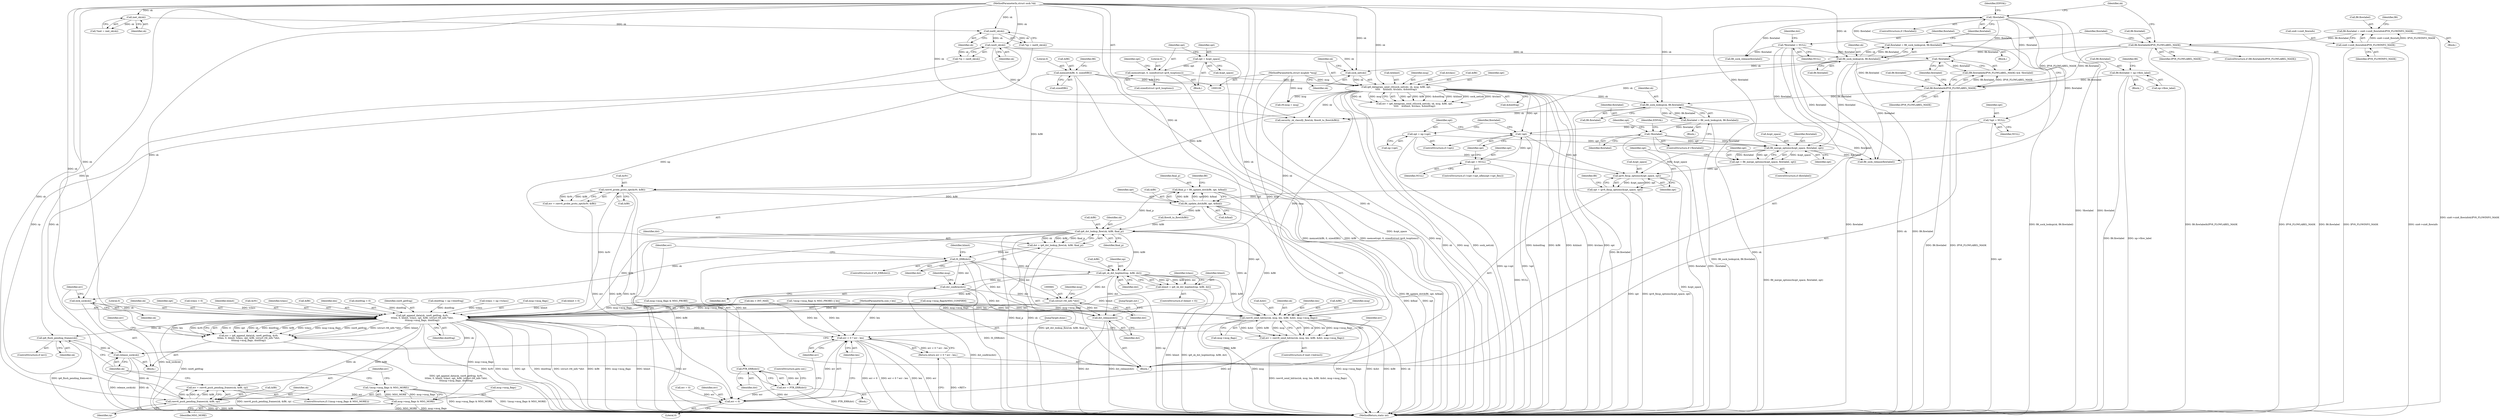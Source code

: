 digraph "0_linux_45f6fad84cc305103b28d73482b344d7f5b76f39_13@API" {
"1000539" [label="(Call,final_p = fl6_update_dst(&fl6, opt, &final))"];
"1000541" [label="(Call,fl6_update_dst(&fl6, opt, &final))"];
"1000491" [label="(Call,rawv6_probe_proto_opt(&rfv, &fl6))"];
"1000393" [label="(Call,ip6_datagram_send_ctl(sock_net(sk), sk, msg, &fl6, opt,\n\t\t\t\t\t    &hlimit, &tclass, &dontfrag))"];
"1000394" [label="(Call,sock_net(sk))"];
"1000279" [label="(Call,fl6_sock_lookup(sk, fl6.flowlabel))"];
"1000128" [label="(Call,raw6_sk(sk))"];
"1000123" [label="(Call,inet6_sk(sk))"];
"1000118" [label="(Call,inet_sk(sk))"];
"1000107" [label="(MethodParameterIn,struct sock *sk)"];
"1000271" [label="(Call,fl6.flowlabel&IPV6_FLOWLABEL_MASK)"];
"1000261" [label="(Call,fl6.flowlabel = sin6->sin6_flowinfo&IPV6_FLOWINFO_MASK)"];
"1000265" [label="(Call,sin6->sin6_flowinfo&IPV6_FLOWINFO_MASK)"];
"1000108" [label="(MethodParameterIn,struct msghdr *msg)"];
"1000183" [label="(Call,memset(&fl6, 0, sizeof(fl6)))"];
"1000380" [label="(Call,memset(opt, 0, sizeof(struct ipv6_txoptions)))"];
"1000376" [label="(Call,opt = &opt_space)"];
"1000468" [label="(Call,opt = ipv6_fixup_options(&opt_space, opt))"];
"1000470" [label="(Call,ipv6_fixup_options(&opt_space, opt))"];
"1000463" [label="(Call,fl6_merge_options(&opt_space, flowlabel, opt))"];
"1000285" [label="(Call,!flowlabel)"];
"1000277" [label="(Call,flowlabel = fl6_sock_lookup(sk, fl6.flowlabel))"];
"1000423" [label="(Call,!flowlabel)"];
"1000135" [label="(Call,*flowlabel = NULL)"];
"1000434" [label="(Call,!flowlabel)"];
"1000426" [label="(Call,flowlabel = fl6_sock_lookup(sk, fl6.flowlabel))"];
"1000428" [label="(Call,fl6_sock_lookup(sk, fl6.flowlabel))"];
"1000418" [label="(Call,fl6.flowlabel&IPV6_FLOWLABEL_MASK)"];
"1000351" [label="(Call,fl6.flowlabel = np->flow_label)"];
"1000454" [label="(Call,opt = np->opt)"];
"1000452" [label="(Call,!opt)"];
"1000131" [label="(Call,*opt = NULL)"];
"1000448" [label="(Call,opt = NULL)"];
"1000461" [label="(Call,opt = fl6_merge_options(&opt_space, flowlabel, opt))"];
"1000594" [label="(Call,ip6_dst_lookup_flow(sk, &fl6, final_p))"];
"1000592" [label="(Call,dst = ip6_dst_lookup_flow(sk, &fl6, final_p))"];
"1000600" [label="(Call,IS_ERR(dst))"];
"1000605" [label="(Call,PTR_ERR(dst))"];
"1000603" [label="(Call,err = PTR_ERR(dst))"];
"1000716" [label="(Call,err < 0)"];
"1000715" [label="(Call,err < 0 ? err : len)"];
"1000714" [label="(Return,return err < 0 ? err : len;)"];
"1000614" [label="(Call,ip6_sk_dst_hoplimit(np, &fl6, dst))"];
"1000612" [label="(Call,hlimit = ip6_sk_dst_hoplimit(np, &fl6, dst))"];
"1000668" [label="(Call,ip6_append_data(sk, raw6_getfrag, &rfv,\n\t\t\tlen, 0, hlimit, tclass, opt, &fl6, (struct rt6_info *)dst,\n\t\t\tmsg->msg_flags, dontfrag))"];
"1000666" [label="(Call,err = ip6_append_data(sk, raw6_getfrag, &rfv,\n\t\t\tlen, 0, hlimit, tclass, opt, &fl6, (struct rt6_info *)dst,\n\t\t\tmsg->msg_flags, dontfrag))"];
"1000689" [label="(Call,ip6_flush_pending_frames(sk))"];
"1000706" [label="(Call,release_sock(sk))"];
"1000694" [label="(Call,msg->msg_flags & MSG_MORE)"];
"1000693" [label="(Call,!(msg->msg_flags & MSG_MORE))"];
"1000701" [label="(Call,rawv6_push_pending_frames(sk, &fl6, rp))"];
"1000699" [label="(Call,err = rawv6_push_pending_frames(sk, &fl6, rp))"];
"1000651" [label="(Call,rawv6_send_hdrinc(sk, msg, len, &fl6, &dst, msg->msg_flags))"];
"1000649" [label="(Call,err = rawv6_send_hdrinc(sk, msg, len, &fl6, &dst, msg->msg_flags))"];
"1000680" [label="(Call,(struct rt6_info *)dst)"];
"1000709" [label="(Call,dst_release(dst))"];
"1000722" [label="(Call,dst_confirm(dst))"];
"1000664" [label="(Call,lock_sock(sk))"];
"1000123" [label="(Call,inet6_sk(sk))"];
"1000615" [label="(Identifier,np)"];
"1000694" [label="(Call,msg->msg_flags & MSG_MORE)"];
"1000183" [label="(Call,memset(&fl6, 0, sizeof(fl6)))"];
"1000430" [label="(Call,fl6.flowlabel)"];
"1000433" [label="(ControlStructure,if (!flowlabel))"];
"1000168" [label="(Call,len > INT_MAX)"];
"1000689" [label="(Call,ip6_flush_pending_frames(sk))"];
"1000137" [label="(Identifier,NULL)"];
"1000692" [label="(ControlStructure,if (!(msg->msg_flags & MSG_MORE)))"];
"1000467" [label="(Identifier,opt)"];
"1000717" [label="(Identifier,err)"];
"1000599" [label="(ControlStructure,if (IS_ERR(dst)))"];
"1000653" [label="(Identifier,msg)"];
"1000580" [label="(Call,flowi6_to_flowi(&fl6))"];
"1000716" [label="(Call,err < 0)"];
"1000383" [label="(Call,sizeof(struct ipv6_txoptions))"];
"1000191" [label="(Identifier,fl6)"];
"1000669" [label="(Identifier,sk)"];
"1000667" [label="(Identifier,err)"];
"1000682" [label="(Identifier,dst)"];
"1000272" [label="(Call,fl6.flowlabel)"];
"1000140" [label="(Identifier,dst)"];
"1000677" [label="(Identifier,opt)"];
"1000594" [label="(Call,ip6_dst_lookup_flow(sk, &fl6, final_p))"];
"1000712" [label="(Call,fl6_sock_release(flowlabel))"];
"1000378" [label="(Call,&opt_space)"];
"1000187" [label="(Call,sizeof(fl6))"];
"1000110" [label="(Block,)"];
"1000666" [label="(Call,err = ip6_append_data(sk, raw6_getfrag, &rfv,\n\t\t\tlen, 0, hlimit, tclass, opt, &fl6, (struct rt6_info *)dst,\n\t\t\tmsg->msg_flags, dontfrag))"];
"1000417" [label="(Call,(fl6.flowlabel&IPV6_FLOWLABEL_MASK) && !flowlabel)"];
"1000351" [label="(Call,fl6.flowlabel = np->flow_label)"];
"1000330" [label="(Block,)"];
"1000400" [label="(Identifier,opt)"];
"1000620" [label="(Call,tclass < 0)"];
"1000668" [label="(Call,ip6_append_data(sk, raw6_getfrag, &rfv,\n\t\t\tlen, 0, hlimit, tclass, opt, &fl6, (struct rt6_info *)dst,\n\t\t\tmsg->msg_flags, dontfrag))"];
"1000461" [label="(Call,opt = fl6_merge_options(&opt_space, flowlabel, opt))"];
"1000448" [label="(Call,opt = NULL)"];
"1000460" [label="(Identifier,flowlabel)"];
"1000606" [label="(Identifier,dst)"];
"1000703" [label="(Call,&fl6)"];
"1000610" [label="(Identifier,hlimit)"];
"1000491" [label="(Call,rawv6_probe_proto_opt(&rfv, &fl6))"];
"1000657" [label="(Call,&dst)"];
"1000675" [label="(Identifier,hlimit)"];
"1000273" [label="(Identifier,fl6)"];
"1000710" [label="(Identifier,dst)"];
"1000621" [label="(Identifier,tclass)"];
"1000129" [label="(Identifier,sk)"];
"1000595" [label="(Identifier,sk)"];
"1000725" [label="(Call,!(msg->msg_flags & MSG_PROBE) || len)"];
"1000676" [label="(Identifier,tclass)"];
"1000281" [label="(Call,fl6.flowlabel)"];
"1000280" [label="(Identifier,sk)"];
"1000393" [label="(Call,ip6_datagram_send_ctl(sock_net(sk), sk, msg, &fl6, opt,\n\t\t\t\t\t    &hlimit, &tclass, &dontfrag))"];
"1000395" [label="(Identifier,sk)"];
"1000275" [label="(Identifier,IPV6_FLOWLABEL_MASK)"];
"1000131" [label="(Call,*opt = NULL)"];
"1000670" [label="(Identifier,raw6_getfrag)"];
"1000711" [label="(JumpTarget,out:)"];
"1000686" [label="(Identifier,dontfrag)"];
"1000391" [label="(Call,err = ip6_datagram_send_ctl(sock_net(sk), sk, msg, &fl6, opt,\n\t\t\t\t\t    &hlimit, &tclass, &dontfrag))"];
"1000651" [label="(Call,rawv6_send_hdrinc(sk, msg, len, &fl6, &dst, msg->msg_flags))"];
"1000276" [label="(Block,)"];
"1000649" [label="(Call,err = rawv6_send_hdrinc(sk, msg, len, &fl6, &dst, msg->msg_flags))"];
"1000706" [label="(Call,release_sock(sk))"];
"1000456" [label="(Call,np->opt)"];
"1000285" [label="(Call,!flowlabel)"];
"1000427" [label="(Identifier,flowlabel)"];
"1000632" [label="(Call,dontfrag = np->dontfrag)"];
"1000463" [label="(Call,fl6_merge_options(&opt_space, flowlabel, opt))"];
"1000462" [label="(Identifier,opt)"];
"1000468" [label="(Call,opt = ipv6_fixup_options(&opt_space, opt))"];
"1000426" [label="(Call,flowlabel = fl6_sock_lookup(sk, fl6.flowlabel))"];
"1000128" [label="(Call,raw6_sk(sk))"];
"1000425" [label="(Block,)"];
"1000126" [label="(Call,*rp = raw6_sk(sk))"];
"1000708" [label="(JumpTarget,done:)"];
"1000714" [label="(Return,return err < 0 ? err : len;)"];
"1000645" [label="(ControlStructure,if (inet->hdrincl))"];
"1000394" [label="(Call,sock_net(sk))"];
"1000271" [label="(Call,fl6.flowlabel&IPV6_FLOWLABEL_MASK)"];
"1000265" [label="(Call,sin6->sin6_flowinfo&IPV6_FLOWINFO_MASK)"];
"1000403" [label="(Call,&tclass)"];
"1000381" [label="(Identifier,opt)"];
"1000455" [label="(Identifier,opt)"];
"1000623" [label="(Call,tclass = np->tclass)"];
"1000382" [label="(Literal,0)"];
"1000398" [label="(Call,&fl6)"];
"1000186" [label="(Literal,0)"];
"1000613" [label="(Identifier,hlimit)"];
"1000119" [label="(Identifier,sk)"];
"1000396" [label="(Identifier,sk)"];
"1000466" [label="(Identifier,flowlabel)"];
"1000107" [label="(MethodParameterIn,struct sock *sk)"];
"1000108" [label="(MethodParameterIn,struct msghdr *msg)"];
"1000452" [label="(Call,!opt)"];
"1000450" [label="(Identifier,NULL)"];
"1000270" [label="(ControlStructure,if (fl6.flowlabel&IPV6_FLOWLABEL_MASK))"];
"1000541" [label="(Call,fl6_update_dst(&fl6, opt, &final))"];
"1000266" [label="(Call,sin6->sin6_flowinfo)"];
"1000261" [label="(Call,fl6.flowlabel = sin6->sin6_flowinfo&IPV6_FLOWINFO_MASK)"];
"1000664" [label="(Call,lock_sock(sk))"];
"1000352" [label="(Call,fl6.flowlabel)"];
"1000601" [label="(Identifier,dst)"];
"1000612" [label="(Call,hlimit = ip6_sk_dst_hoplimit(np, &fl6, dst))"];
"1000600" [label="(Call,IS_ERR(dst))"];
"1000723" [label="(Identifier,dst)"];
"1000269" [label="(Identifier,IPV6_FLOWINFO_MASK)"];
"1000707" [label="(Identifier,sk)"];
"1000451" [label="(ControlStructure,if (!opt))"];
"1000423" [label="(Call,!flowlabel)"];
"1000720" [label="(Identifier,len)"];
"1000652" [label="(Identifier,sk)"];
"1000118" [label="(Call,inet_sk(sk))"];
"1000377" [label="(Identifier,opt)"];
"1000453" [label="(Identifier,opt)"];
"1000722" [label="(Call,dst_confirm(dst))"];
"1000700" [label="(Identifier,err)"];
"1000262" [label="(Call,fl6.flowlabel)"];
"1000476" [label="(Identifier,fl6)"];
"1000596" [label="(Call,&fl6)"];
"1000702" [label="(Identifier,sk)"];
"1000136" [label="(Identifier,flowlabel)"];
"1000454" [label="(Call,opt = np->opt)"];
"1000614" [label="(Call,ip6_sk_dst_hoplimit(np, &fl6, dst))"];
"1000132" [label="(Identifier,opt)"];
"1000539" [label="(Call,final_p = fl6_update_dst(&fl6, opt, &final))"];
"1000376" [label="(Call,opt = &opt_space)"];
"1000680" [label="(Call,(struct rt6_info *)dst)"];
"1000434" [label="(Call,!flowlabel)"];
"1000683" [label="(Call,msg->msg_flags)"];
"1000698" [label="(Identifier,MSG_MORE)"];
"1000609" [label="(Call,hlimit < 0)"];
"1000544" [label="(Identifier,opt)"];
"1000659" [label="(Call,msg->msg_flags)"];
"1000135" [label="(Call,*flowlabel = NULL)"];
"1000412" [label="(Call,fl6_sock_release(flowlabel))"];
"1000593" [label="(Identifier,dst)"];
"1000418" [label="(Call,fl6.flowlabel&IPV6_FLOWLABEL_MASK)"];
"1000618" [label="(Identifier,dst)"];
"1000674" [label="(Literal,0)"];
"1000719" [label="(Identifier,err)"];
"1000734" [label="(Call,err = 0)"];
"1000109" [label="(MethodParameterIn,size_t len)"];
"1000727" [label="(Call,msg->msg_flags & MSG_PROBE)"];
"1000654" [label="(Identifier,len)"];
"1000422" [label="(Identifier,IPV6_FLOWLABEL_MASK)"];
"1000479" [label="(Call,rfv.msg = msg)"];
"1000133" [label="(Identifier,NULL)"];
"1000277" [label="(Call,flowlabel = fl6_sock_lookup(sk, fl6.flowlabel))"];
"1000671" [label="(Call,&rfv)"];
"1000705" [label="(Identifier,rp)"];
"1000449" [label="(Identifier,opt)"];
"1000598" [label="(Identifier,final_p)"];
"1000738" [label="(MethodReturn,static int)"];
"1000429" [label="(Identifier,sk)"];
"1000650" [label="(Identifier,err)"];
"1000471" [label="(Call,&opt_space)"];
"1000603" [label="(Call,err = PTR_ERR(dst))"];
"1000695" [label="(Call,msg->msg_flags)"];
"1000688" [label="(Identifier,err)"];
"1000655" [label="(Call,&fl6)"];
"1000116" [label="(Call,*inet = inet_sk(sk))"];
"1000663" [label="(Block,)"];
"1000380" [label="(Call,memset(opt, 0, sizeof(struct ipv6_txoptions)))"];
"1000684" [label="(Identifier,msg)"];
"1000361" [label="(Identifier,fl6)"];
"1000592" [label="(Call,dst = ip6_dst_lookup_flow(sk, &fl6, final_p))"];
"1000439" [label="(ControlStructure,if (!(opt->opt_nflen|opt->opt_flen)))"];
"1000401" [label="(Call,&hlimit)"];
"1000289" [label="(Identifier,EINVAL)"];
"1000284" [label="(ControlStructure,if (!flowlabel))"];
"1000604" [label="(Identifier,err)"];
"1000690" [label="(Identifier,sk)"];
"1000551" [label="(Identifier,fl6)"];
"1000718" [label="(Literal,0)"];
"1000602" [label="(Block,)"];
"1000492" [label="(Call,&rfv)"];
"1000678" [label="(Call,&fl6)"];
"1000673" [label="(Identifier,len)"];
"1000608" [label="(ControlStructure,if (hlimit < 0))"];
"1000375" [label="(Block,)"];
"1000470" [label="(Call,ipv6_fixup_options(&opt_space, opt))"];
"1000715" [label="(Call,err < 0 ? err : len)"];
"1000443" [label="(Identifier,opt)"];
"1000464" [label="(Call,&opt_space)"];
"1000638" [label="(Call,msg->msg_flags&MSG_CONFIRM)"];
"1000121" [label="(Call,*np = inet6_sk(sk))"];
"1000279" [label="(Call,fl6_sock_lookup(sk, fl6.flowlabel))"];
"1000540" [label="(Identifier,final_p)"];
"1000616" [label="(Call,&fl6)"];
"1000405" [label="(Call,&dontfrag)"];
"1000397" [label="(Identifier,msg)"];
"1000578" [label="(Call,security_sk_classify_flow(sk, flowi6_to_flowi(&fl6)))"];
"1000665" [label="(Identifier,sk)"];
"1000438" [label="(Identifier,EINVAL)"];
"1000729" [label="(Identifier,msg)"];
"1000278" [label="(Identifier,flowlabel)"];
"1000294" [label="(Identifier,sk)"];
"1000355" [label="(Call,np->flow_label)"];
"1000545" [label="(Call,&final)"];
"1000435" [label="(Identifier,flowlabel)"];
"1000701" [label="(Call,rawv6_push_pending_frames(sk, &fl6, rp))"];
"1000428" [label="(Call,fl6_sock_lookup(sk, fl6.flowlabel))"];
"1000473" [label="(Identifier,opt)"];
"1000419" [label="(Call,fl6.flowlabel)"];
"1000605" [label="(Call,PTR_ERR(dst))"];
"1000459" [label="(ControlStructure,if (flowlabel))"];
"1000709" [label="(Call,dst_release(dst))"];
"1000542" [label="(Call,&fl6)"];
"1000607" [label="(ControlStructure,goto out;)"];
"1000286" [label="(Identifier,flowlabel)"];
"1000687" [label="(ControlStructure,if (err))"];
"1000387" [label="(Identifier,opt)"];
"1000469" [label="(Identifier,opt)"];
"1000693" [label="(Call,!(msg->msg_flags & MSG_MORE))"];
"1000260" [label="(Block,)"];
"1000424" [label="(Identifier,flowlabel)"];
"1000699" [label="(Call,err = rawv6_push_pending_frames(sk, &fl6, rp))"];
"1000489" [label="(Call,err = rawv6_probe_proto_opt(&rfv, &fl6))"];
"1000629" [label="(Call,dontfrag < 0)"];
"1000494" [label="(Call,&fl6)"];
"1000124" [label="(Identifier,sk)"];
"1000184" [label="(Call,&fl6)"];
"1000539" -> "1000110"  [label="AST: "];
"1000539" -> "1000541"  [label="CFG: "];
"1000540" -> "1000539"  [label="AST: "];
"1000541" -> "1000539"  [label="AST: "];
"1000551" -> "1000539"  [label="CFG: "];
"1000539" -> "1000738"  [label="DDG: fl6_update_dst(&fl6, opt, &final)"];
"1000541" -> "1000539"  [label="DDG: &fl6"];
"1000541" -> "1000539"  [label="DDG: opt"];
"1000541" -> "1000539"  [label="DDG: &final"];
"1000539" -> "1000594"  [label="DDG: final_p"];
"1000541" -> "1000545"  [label="CFG: "];
"1000542" -> "1000541"  [label="AST: "];
"1000544" -> "1000541"  [label="AST: "];
"1000545" -> "1000541"  [label="AST: "];
"1000541" -> "1000738"  [label="DDG: &final"];
"1000541" -> "1000738"  [label="DDG: opt"];
"1000491" -> "1000541"  [label="DDG: &fl6"];
"1000468" -> "1000541"  [label="DDG: opt"];
"1000541" -> "1000580"  [label="DDG: &fl6"];
"1000541" -> "1000668"  [label="DDG: opt"];
"1000491" -> "1000489"  [label="AST: "];
"1000491" -> "1000494"  [label="CFG: "];
"1000492" -> "1000491"  [label="AST: "];
"1000494" -> "1000491"  [label="AST: "];
"1000489" -> "1000491"  [label="CFG: "];
"1000491" -> "1000738"  [label="DDG: &fl6"];
"1000491" -> "1000738"  [label="DDG: &rfv"];
"1000491" -> "1000489"  [label="DDG: &rfv"];
"1000491" -> "1000489"  [label="DDG: &fl6"];
"1000393" -> "1000491"  [label="DDG: &fl6"];
"1000183" -> "1000491"  [label="DDG: &fl6"];
"1000491" -> "1000668"  [label="DDG: &rfv"];
"1000393" -> "1000391"  [label="AST: "];
"1000393" -> "1000405"  [label="CFG: "];
"1000394" -> "1000393"  [label="AST: "];
"1000396" -> "1000393"  [label="AST: "];
"1000397" -> "1000393"  [label="AST: "];
"1000398" -> "1000393"  [label="AST: "];
"1000400" -> "1000393"  [label="AST: "];
"1000401" -> "1000393"  [label="AST: "];
"1000403" -> "1000393"  [label="AST: "];
"1000405" -> "1000393"  [label="AST: "];
"1000391" -> "1000393"  [label="CFG: "];
"1000393" -> "1000738"  [label="DDG: sk"];
"1000393" -> "1000738"  [label="DDG: msg"];
"1000393" -> "1000738"  [label="DDG: sock_net(sk)"];
"1000393" -> "1000738"  [label="DDG: &dontfrag"];
"1000393" -> "1000738"  [label="DDG: &fl6"];
"1000393" -> "1000738"  [label="DDG: &hlimit"];
"1000393" -> "1000738"  [label="DDG: &tclass"];
"1000393" -> "1000738"  [label="DDG: opt"];
"1000393" -> "1000391"  [label="DDG: opt"];
"1000393" -> "1000391"  [label="DDG: &fl6"];
"1000393" -> "1000391"  [label="DDG: &dontfrag"];
"1000393" -> "1000391"  [label="DDG: &hlimit"];
"1000393" -> "1000391"  [label="DDG: sock_net(sk)"];
"1000393" -> "1000391"  [label="DDG: &tclass"];
"1000393" -> "1000391"  [label="DDG: sk"];
"1000393" -> "1000391"  [label="DDG: msg"];
"1000394" -> "1000393"  [label="DDG: sk"];
"1000107" -> "1000393"  [label="DDG: sk"];
"1000108" -> "1000393"  [label="DDG: msg"];
"1000183" -> "1000393"  [label="DDG: &fl6"];
"1000380" -> "1000393"  [label="DDG: opt"];
"1000393" -> "1000428"  [label="DDG: sk"];
"1000393" -> "1000452"  [label="DDG: opt"];
"1000393" -> "1000479"  [label="DDG: msg"];
"1000393" -> "1000578"  [label="DDG: sk"];
"1000393" -> "1000651"  [label="DDG: msg"];
"1000394" -> "1000395"  [label="CFG: "];
"1000395" -> "1000394"  [label="AST: "];
"1000396" -> "1000394"  [label="CFG: "];
"1000279" -> "1000394"  [label="DDG: sk"];
"1000128" -> "1000394"  [label="DDG: sk"];
"1000107" -> "1000394"  [label="DDG: sk"];
"1000279" -> "1000277"  [label="AST: "];
"1000279" -> "1000281"  [label="CFG: "];
"1000280" -> "1000279"  [label="AST: "];
"1000281" -> "1000279"  [label="AST: "];
"1000277" -> "1000279"  [label="CFG: "];
"1000279" -> "1000738"  [label="DDG: sk"];
"1000279" -> "1000738"  [label="DDG: fl6.flowlabel"];
"1000279" -> "1000277"  [label="DDG: sk"];
"1000279" -> "1000277"  [label="DDG: fl6.flowlabel"];
"1000128" -> "1000279"  [label="DDG: sk"];
"1000107" -> "1000279"  [label="DDG: sk"];
"1000271" -> "1000279"  [label="DDG: fl6.flowlabel"];
"1000279" -> "1000418"  [label="DDG: fl6.flowlabel"];
"1000279" -> "1000578"  [label="DDG: sk"];
"1000128" -> "1000126"  [label="AST: "];
"1000128" -> "1000129"  [label="CFG: "];
"1000129" -> "1000128"  [label="AST: "];
"1000126" -> "1000128"  [label="CFG: "];
"1000128" -> "1000738"  [label="DDG: sk"];
"1000128" -> "1000126"  [label="DDG: sk"];
"1000123" -> "1000128"  [label="DDG: sk"];
"1000107" -> "1000128"  [label="DDG: sk"];
"1000128" -> "1000578"  [label="DDG: sk"];
"1000123" -> "1000121"  [label="AST: "];
"1000123" -> "1000124"  [label="CFG: "];
"1000124" -> "1000123"  [label="AST: "];
"1000121" -> "1000123"  [label="CFG: "];
"1000123" -> "1000121"  [label="DDG: sk"];
"1000118" -> "1000123"  [label="DDG: sk"];
"1000107" -> "1000123"  [label="DDG: sk"];
"1000118" -> "1000116"  [label="AST: "];
"1000118" -> "1000119"  [label="CFG: "];
"1000119" -> "1000118"  [label="AST: "];
"1000116" -> "1000118"  [label="CFG: "];
"1000118" -> "1000116"  [label="DDG: sk"];
"1000107" -> "1000118"  [label="DDG: sk"];
"1000107" -> "1000106"  [label="AST: "];
"1000107" -> "1000738"  [label="DDG: sk"];
"1000107" -> "1000428"  [label="DDG: sk"];
"1000107" -> "1000578"  [label="DDG: sk"];
"1000107" -> "1000594"  [label="DDG: sk"];
"1000107" -> "1000651"  [label="DDG: sk"];
"1000107" -> "1000664"  [label="DDG: sk"];
"1000107" -> "1000668"  [label="DDG: sk"];
"1000107" -> "1000689"  [label="DDG: sk"];
"1000107" -> "1000701"  [label="DDG: sk"];
"1000107" -> "1000706"  [label="DDG: sk"];
"1000271" -> "1000270"  [label="AST: "];
"1000271" -> "1000275"  [label="CFG: "];
"1000272" -> "1000271"  [label="AST: "];
"1000275" -> "1000271"  [label="AST: "];
"1000278" -> "1000271"  [label="CFG: "];
"1000294" -> "1000271"  [label="CFG: "];
"1000271" -> "1000738"  [label="DDG: IPV6_FLOWLABEL_MASK"];
"1000271" -> "1000738"  [label="DDG: fl6.flowlabel"];
"1000271" -> "1000738"  [label="DDG: fl6.flowlabel&IPV6_FLOWLABEL_MASK"];
"1000261" -> "1000271"  [label="DDG: fl6.flowlabel"];
"1000271" -> "1000418"  [label="DDG: fl6.flowlabel"];
"1000271" -> "1000418"  [label="DDG: IPV6_FLOWLABEL_MASK"];
"1000261" -> "1000260"  [label="AST: "];
"1000261" -> "1000265"  [label="CFG: "];
"1000262" -> "1000261"  [label="AST: "];
"1000265" -> "1000261"  [label="AST: "];
"1000273" -> "1000261"  [label="CFG: "];
"1000261" -> "1000738"  [label="DDG: sin6->sin6_flowinfo&IPV6_FLOWINFO_MASK"];
"1000265" -> "1000261"  [label="DDG: sin6->sin6_flowinfo"];
"1000265" -> "1000261"  [label="DDG: IPV6_FLOWINFO_MASK"];
"1000265" -> "1000269"  [label="CFG: "];
"1000266" -> "1000265"  [label="AST: "];
"1000269" -> "1000265"  [label="AST: "];
"1000265" -> "1000738"  [label="DDG: IPV6_FLOWINFO_MASK"];
"1000265" -> "1000738"  [label="DDG: sin6->sin6_flowinfo"];
"1000108" -> "1000106"  [label="AST: "];
"1000108" -> "1000738"  [label="DDG: msg"];
"1000108" -> "1000479"  [label="DDG: msg"];
"1000108" -> "1000651"  [label="DDG: msg"];
"1000183" -> "1000110"  [label="AST: "];
"1000183" -> "1000187"  [label="CFG: "];
"1000184" -> "1000183"  [label="AST: "];
"1000186" -> "1000183"  [label="AST: "];
"1000187" -> "1000183"  [label="AST: "];
"1000191" -> "1000183"  [label="CFG: "];
"1000183" -> "1000738"  [label="DDG: &fl6"];
"1000183" -> "1000738"  [label="DDG: memset(&fl6, 0, sizeof(fl6))"];
"1000380" -> "1000375"  [label="AST: "];
"1000380" -> "1000383"  [label="CFG: "];
"1000381" -> "1000380"  [label="AST: "];
"1000382" -> "1000380"  [label="AST: "];
"1000383" -> "1000380"  [label="AST: "];
"1000387" -> "1000380"  [label="CFG: "];
"1000380" -> "1000738"  [label="DDG: memset(opt, 0, sizeof(struct ipv6_txoptions))"];
"1000376" -> "1000380"  [label="DDG: opt"];
"1000376" -> "1000375"  [label="AST: "];
"1000376" -> "1000378"  [label="CFG: "];
"1000377" -> "1000376"  [label="AST: "];
"1000378" -> "1000376"  [label="AST: "];
"1000381" -> "1000376"  [label="CFG: "];
"1000376" -> "1000738"  [label="DDG: &opt_space"];
"1000468" -> "1000110"  [label="AST: "];
"1000468" -> "1000470"  [label="CFG: "];
"1000469" -> "1000468"  [label="AST: "];
"1000470" -> "1000468"  [label="AST: "];
"1000476" -> "1000468"  [label="CFG: "];
"1000468" -> "1000738"  [label="DDG: opt"];
"1000468" -> "1000738"  [label="DDG: ipv6_fixup_options(&opt_space, opt)"];
"1000470" -> "1000468"  [label="DDG: &opt_space"];
"1000470" -> "1000468"  [label="DDG: opt"];
"1000470" -> "1000473"  [label="CFG: "];
"1000471" -> "1000470"  [label="AST: "];
"1000473" -> "1000470"  [label="AST: "];
"1000470" -> "1000738"  [label="DDG: &opt_space"];
"1000463" -> "1000470"  [label="DDG: &opt_space"];
"1000454" -> "1000470"  [label="DDG: opt"];
"1000452" -> "1000470"  [label="DDG: opt"];
"1000461" -> "1000470"  [label="DDG: opt"];
"1000463" -> "1000461"  [label="AST: "];
"1000463" -> "1000467"  [label="CFG: "];
"1000464" -> "1000463"  [label="AST: "];
"1000466" -> "1000463"  [label="AST: "];
"1000467" -> "1000463"  [label="AST: "];
"1000461" -> "1000463"  [label="CFG: "];
"1000463" -> "1000461"  [label="DDG: &opt_space"];
"1000463" -> "1000461"  [label="DDG: flowlabel"];
"1000463" -> "1000461"  [label="DDG: opt"];
"1000285" -> "1000463"  [label="DDG: flowlabel"];
"1000423" -> "1000463"  [label="DDG: flowlabel"];
"1000434" -> "1000463"  [label="DDG: flowlabel"];
"1000135" -> "1000463"  [label="DDG: flowlabel"];
"1000454" -> "1000463"  [label="DDG: opt"];
"1000452" -> "1000463"  [label="DDG: opt"];
"1000463" -> "1000712"  [label="DDG: flowlabel"];
"1000285" -> "1000284"  [label="AST: "];
"1000285" -> "1000286"  [label="CFG: "];
"1000286" -> "1000285"  [label="AST: "];
"1000289" -> "1000285"  [label="CFG: "];
"1000294" -> "1000285"  [label="CFG: "];
"1000285" -> "1000738"  [label="DDG: flowlabel"];
"1000285" -> "1000738"  [label="DDG: !flowlabel"];
"1000277" -> "1000285"  [label="DDG: flowlabel"];
"1000285" -> "1000412"  [label="DDG: flowlabel"];
"1000285" -> "1000417"  [label="DDG: !flowlabel"];
"1000285" -> "1000423"  [label="DDG: flowlabel"];
"1000285" -> "1000712"  [label="DDG: flowlabel"];
"1000277" -> "1000276"  [label="AST: "];
"1000278" -> "1000277"  [label="AST: "];
"1000286" -> "1000277"  [label="CFG: "];
"1000277" -> "1000738"  [label="DDG: fl6_sock_lookup(sk, fl6.flowlabel)"];
"1000423" -> "1000417"  [label="AST: "];
"1000423" -> "1000424"  [label="CFG: "];
"1000424" -> "1000423"  [label="AST: "];
"1000417" -> "1000423"  [label="CFG: "];
"1000423" -> "1000417"  [label="DDG: flowlabel"];
"1000135" -> "1000423"  [label="DDG: flowlabel"];
"1000423" -> "1000712"  [label="DDG: flowlabel"];
"1000135" -> "1000110"  [label="AST: "];
"1000135" -> "1000137"  [label="CFG: "];
"1000136" -> "1000135"  [label="AST: "];
"1000137" -> "1000135"  [label="AST: "];
"1000140" -> "1000135"  [label="CFG: "];
"1000135" -> "1000738"  [label="DDG: flowlabel"];
"1000135" -> "1000412"  [label="DDG: flowlabel"];
"1000135" -> "1000712"  [label="DDG: flowlabel"];
"1000434" -> "1000433"  [label="AST: "];
"1000434" -> "1000435"  [label="CFG: "];
"1000435" -> "1000434"  [label="AST: "];
"1000438" -> "1000434"  [label="CFG: "];
"1000443" -> "1000434"  [label="CFG: "];
"1000434" -> "1000738"  [label="DDG: !flowlabel"];
"1000434" -> "1000738"  [label="DDG: flowlabel"];
"1000426" -> "1000434"  [label="DDG: flowlabel"];
"1000434" -> "1000712"  [label="DDG: flowlabel"];
"1000426" -> "1000425"  [label="AST: "];
"1000426" -> "1000428"  [label="CFG: "];
"1000427" -> "1000426"  [label="AST: "];
"1000428" -> "1000426"  [label="AST: "];
"1000435" -> "1000426"  [label="CFG: "];
"1000426" -> "1000738"  [label="DDG: fl6_sock_lookup(sk, fl6.flowlabel)"];
"1000428" -> "1000426"  [label="DDG: sk"];
"1000428" -> "1000426"  [label="DDG: fl6.flowlabel"];
"1000428" -> "1000430"  [label="CFG: "];
"1000429" -> "1000428"  [label="AST: "];
"1000430" -> "1000428"  [label="AST: "];
"1000428" -> "1000738"  [label="DDG: fl6.flowlabel"];
"1000428" -> "1000738"  [label="DDG: sk"];
"1000418" -> "1000428"  [label="DDG: fl6.flowlabel"];
"1000428" -> "1000578"  [label="DDG: sk"];
"1000418" -> "1000417"  [label="AST: "];
"1000418" -> "1000422"  [label="CFG: "];
"1000419" -> "1000418"  [label="AST: "];
"1000422" -> "1000418"  [label="AST: "];
"1000424" -> "1000418"  [label="CFG: "];
"1000417" -> "1000418"  [label="CFG: "];
"1000418" -> "1000738"  [label="DDG: IPV6_FLOWLABEL_MASK"];
"1000418" -> "1000738"  [label="DDG: fl6.flowlabel"];
"1000418" -> "1000417"  [label="DDG: fl6.flowlabel"];
"1000418" -> "1000417"  [label="DDG: IPV6_FLOWLABEL_MASK"];
"1000351" -> "1000418"  [label="DDG: fl6.flowlabel"];
"1000351" -> "1000330"  [label="AST: "];
"1000351" -> "1000355"  [label="CFG: "];
"1000352" -> "1000351"  [label="AST: "];
"1000355" -> "1000351"  [label="AST: "];
"1000361" -> "1000351"  [label="CFG: "];
"1000351" -> "1000738"  [label="DDG: fl6.flowlabel"];
"1000351" -> "1000738"  [label="DDG: np->flow_label"];
"1000454" -> "1000451"  [label="AST: "];
"1000454" -> "1000456"  [label="CFG: "];
"1000455" -> "1000454"  [label="AST: "];
"1000456" -> "1000454"  [label="AST: "];
"1000460" -> "1000454"  [label="CFG: "];
"1000454" -> "1000738"  [label="DDG: np->opt"];
"1000452" -> "1000451"  [label="AST: "];
"1000452" -> "1000453"  [label="CFG: "];
"1000453" -> "1000452"  [label="AST: "];
"1000455" -> "1000452"  [label="CFG: "];
"1000460" -> "1000452"  [label="CFG: "];
"1000452" -> "1000738"  [label="DDG: !opt"];
"1000131" -> "1000452"  [label="DDG: opt"];
"1000448" -> "1000452"  [label="DDG: opt"];
"1000131" -> "1000110"  [label="AST: "];
"1000131" -> "1000133"  [label="CFG: "];
"1000132" -> "1000131"  [label="AST: "];
"1000133" -> "1000131"  [label="AST: "];
"1000136" -> "1000131"  [label="CFG: "];
"1000131" -> "1000738"  [label="DDG: opt"];
"1000448" -> "1000439"  [label="AST: "];
"1000448" -> "1000450"  [label="CFG: "];
"1000449" -> "1000448"  [label="AST: "];
"1000450" -> "1000448"  [label="AST: "];
"1000453" -> "1000448"  [label="CFG: "];
"1000448" -> "1000738"  [label="DDG: NULL"];
"1000461" -> "1000459"  [label="AST: "];
"1000462" -> "1000461"  [label="AST: "];
"1000469" -> "1000461"  [label="CFG: "];
"1000461" -> "1000738"  [label="DDG: fl6_merge_options(&opt_space, flowlabel, opt)"];
"1000594" -> "1000592"  [label="AST: "];
"1000594" -> "1000598"  [label="CFG: "];
"1000595" -> "1000594"  [label="AST: "];
"1000596" -> "1000594"  [label="AST: "];
"1000598" -> "1000594"  [label="AST: "];
"1000592" -> "1000594"  [label="CFG: "];
"1000594" -> "1000738"  [label="DDG: final_p"];
"1000594" -> "1000738"  [label="DDG: sk"];
"1000594" -> "1000738"  [label="DDG: &fl6"];
"1000594" -> "1000592"  [label="DDG: sk"];
"1000594" -> "1000592"  [label="DDG: &fl6"];
"1000594" -> "1000592"  [label="DDG: final_p"];
"1000578" -> "1000594"  [label="DDG: sk"];
"1000580" -> "1000594"  [label="DDG: &fl6"];
"1000594" -> "1000614"  [label="DDG: &fl6"];
"1000594" -> "1000651"  [label="DDG: sk"];
"1000594" -> "1000651"  [label="DDG: &fl6"];
"1000594" -> "1000664"  [label="DDG: sk"];
"1000594" -> "1000668"  [label="DDG: &fl6"];
"1000592" -> "1000110"  [label="AST: "];
"1000593" -> "1000592"  [label="AST: "];
"1000601" -> "1000592"  [label="CFG: "];
"1000592" -> "1000738"  [label="DDG: ip6_dst_lookup_flow(sk, &fl6, final_p)"];
"1000592" -> "1000600"  [label="DDG: dst"];
"1000600" -> "1000599"  [label="AST: "];
"1000600" -> "1000601"  [label="CFG: "];
"1000601" -> "1000600"  [label="AST: "];
"1000604" -> "1000600"  [label="CFG: "];
"1000610" -> "1000600"  [label="CFG: "];
"1000600" -> "1000738"  [label="DDG: IS_ERR(dst)"];
"1000600" -> "1000605"  [label="DDG: dst"];
"1000600" -> "1000614"  [label="DDG: dst"];
"1000600" -> "1000680"  [label="DDG: dst"];
"1000600" -> "1000709"  [label="DDG: dst"];
"1000600" -> "1000722"  [label="DDG: dst"];
"1000605" -> "1000603"  [label="AST: "];
"1000605" -> "1000606"  [label="CFG: "];
"1000606" -> "1000605"  [label="AST: "];
"1000603" -> "1000605"  [label="CFG: "];
"1000605" -> "1000738"  [label="DDG: dst"];
"1000605" -> "1000603"  [label="DDG: dst"];
"1000603" -> "1000602"  [label="AST: "];
"1000604" -> "1000603"  [label="AST: "];
"1000607" -> "1000603"  [label="CFG: "];
"1000603" -> "1000738"  [label="DDG: PTR_ERR(dst)"];
"1000603" -> "1000716"  [label="DDG: err"];
"1000716" -> "1000715"  [label="AST: "];
"1000716" -> "1000718"  [label="CFG: "];
"1000717" -> "1000716"  [label="AST: "];
"1000718" -> "1000716"  [label="AST: "];
"1000719" -> "1000716"  [label="CFG: "];
"1000720" -> "1000716"  [label="CFG: "];
"1000716" -> "1000715"  [label="DDG: err"];
"1000734" -> "1000716"  [label="DDG: err"];
"1000489" -> "1000716"  [label="DDG: err"];
"1000666" -> "1000716"  [label="DDG: err"];
"1000699" -> "1000716"  [label="DDG: err"];
"1000649" -> "1000716"  [label="DDG: err"];
"1000715" -> "1000714"  [label="AST: "];
"1000715" -> "1000719"  [label="CFG: "];
"1000715" -> "1000720"  [label="CFG: "];
"1000719" -> "1000715"  [label="AST: "];
"1000720" -> "1000715"  [label="AST: "];
"1000714" -> "1000715"  [label="CFG: "];
"1000715" -> "1000738"  [label="DDG: err < 0"];
"1000715" -> "1000738"  [label="DDG: err < 0 ? err : len"];
"1000715" -> "1000738"  [label="DDG: len"];
"1000715" -> "1000738"  [label="DDG: err"];
"1000715" -> "1000714"  [label="DDG: err < 0 ? err : len"];
"1000168" -> "1000715"  [label="DDG: len"];
"1000651" -> "1000715"  [label="DDG: len"];
"1000725" -> "1000715"  [label="DDG: len"];
"1000668" -> "1000715"  [label="DDG: len"];
"1000109" -> "1000715"  [label="DDG: len"];
"1000714" -> "1000110"  [label="AST: "];
"1000738" -> "1000714"  [label="CFG: "];
"1000714" -> "1000738"  [label="DDG: <RET>"];
"1000614" -> "1000612"  [label="AST: "];
"1000614" -> "1000618"  [label="CFG: "];
"1000615" -> "1000614"  [label="AST: "];
"1000616" -> "1000614"  [label="AST: "];
"1000618" -> "1000614"  [label="AST: "];
"1000612" -> "1000614"  [label="CFG: "];
"1000614" -> "1000738"  [label="DDG: &fl6"];
"1000614" -> "1000738"  [label="DDG: np"];
"1000614" -> "1000612"  [label="DDG: np"];
"1000614" -> "1000612"  [label="DDG: &fl6"];
"1000614" -> "1000612"  [label="DDG: dst"];
"1000121" -> "1000614"  [label="DDG: np"];
"1000614" -> "1000651"  [label="DDG: &fl6"];
"1000614" -> "1000668"  [label="DDG: &fl6"];
"1000614" -> "1000680"  [label="DDG: dst"];
"1000614" -> "1000709"  [label="DDG: dst"];
"1000614" -> "1000722"  [label="DDG: dst"];
"1000612" -> "1000608"  [label="AST: "];
"1000613" -> "1000612"  [label="AST: "];
"1000621" -> "1000612"  [label="CFG: "];
"1000612" -> "1000738"  [label="DDG: ip6_sk_dst_hoplimit(np, &fl6, dst)"];
"1000612" -> "1000738"  [label="DDG: hlimit"];
"1000612" -> "1000668"  [label="DDG: hlimit"];
"1000668" -> "1000666"  [label="AST: "];
"1000668" -> "1000686"  [label="CFG: "];
"1000669" -> "1000668"  [label="AST: "];
"1000670" -> "1000668"  [label="AST: "];
"1000671" -> "1000668"  [label="AST: "];
"1000673" -> "1000668"  [label="AST: "];
"1000674" -> "1000668"  [label="AST: "];
"1000675" -> "1000668"  [label="AST: "];
"1000676" -> "1000668"  [label="AST: "];
"1000677" -> "1000668"  [label="AST: "];
"1000678" -> "1000668"  [label="AST: "];
"1000680" -> "1000668"  [label="AST: "];
"1000683" -> "1000668"  [label="AST: "];
"1000686" -> "1000668"  [label="AST: "];
"1000666" -> "1000668"  [label="CFG: "];
"1000668" -> "1000738"  [label="DDG: &fl6"];
"1000668" -> "1000738"  [label="DDG: tclass"];
"1000668" -> "1000738"  [label="DDG: opt"];
"1000668" -> "1000738"  [label="DDG: (struct rt6_info *)dst"];
"1000668" -> "1000738"  [label="DDG: msg->msg_flags"];
"1000668" -> "1000738"  [label="DDG: hlimit"];
"1000668" -> "1000738"  [label="DDG: raw6_getfrag"];
"1000668" -> "1000738"  [label="DDG: &rfv"];
"1000668" -> "1000738"  [label="DDG: dontfrag"];
"1000668" -> "1000666"  [label="DDG: 0"];
"1000668" -> "1000666"  [label="DDG: opt"];
"1000668" -> "1000666"  [label="DDG: sk"];
"1000668" -> "1000666"  [label="DDG: dontfrag"];
"1000668" -> "1000666"  [label="DDG: &fl6"];
"1000668" -> "1000666"  [label="DDG: tclass"];
"1000668" -> "1000666"  [label="DDG: msg->msg_flags"];
"1000668" -> "1000666"  [label="DDG: raw6_getfrag"];
"1000668" -> "1000666"  [label="DDG: (struct rt6_info *)dst"];
"1000668" -> "1000666"  [label="DDG: hlimit"];
"1000668" -> "1000666"  [label="DDG: len"];
"1000668" -> "1000666"  [label="DDG: &rfv"];
"1000664" -> "1000668"  [label="DDG: sk"];
"1000168" -> "1000668"  [label="DDG: len"];
"1000725" -> "1000668"  [label="DDG: len"];
"1000109" -> "1000668"  [label="DDG: len"];
"1000609" -> "1000668"  [label="DDG: hlimit"];
"1000620" -> "1000668"  [label="DDG: tclass"];
"1000623" -> "1000668"  [label="DDG: tclass"];
"1000680" -> "1000668"  [label="DDG: dst"];
"1000638" -> "1000668"  [label="DDG: msg->msg_flags"];
"1000727" -> "1000668"  [label="DDG: msg->msg_flags"];
"1000629" -> "1000668"  [label="DDG: dontfrag"];
"1000632" -> "1000668"  [label="DDG: dontfrag"];
"1000668" -> "1000689"  [label="DDG: sk"];
"1000668" -> "1000694"  [label="DDG: msg->msg_flags"];
"1000668" -> "1000701"  [label="DDG: sk"];
"1000668" -> "1000701"  [label="DDG: &fl6"];
"1000668" -> "1000706"  [label="DDG: sk"];
"1000666" -> "1000663"  [label="AST: "];
"1000667" -> "1000666"  [label="AST: "];
"1000688" -> "1000666"  [label="CFG: "];
"1000666" -> "1000738"  [label="DDG: ip6_append_data(sk, raw6_getfrag, &rfv,\n\t\t\tlen, 0, hlimit, tclass, opt, &fl6, (struct rt6_info *)dst,\n\t\t\tmsg->msg_flags, dontfrag)"];
"1000689" -> "1000687"  [label="AST: "];
"1000689" -> "1000690"  [label="CFG: "];
"1000690" -> "1000689"  [label="AST: "];
"1000707" -> "1000689"  [label="CFG: "];
"1000689" -> "1000738"  [label="DDG: ip6_flush_pending_frames(sk)"];
"1000689" -> "1000706"  [label="DDG: sk"];
"1000706" -> "1000663"  [label="AST: "];
"1000706" -> "1000707"  [label="CFG: "];
"1000707" -> "1000706"  [label="AST: "];
"1000708" -> "1000706"  [label="CFG: "];
"1000706" -> "1000738"  [label="DDG: release_sock(sk)"];
"1000706" -> "1000738"  [label="DDG: sk"];
"1000701" -> "1000706"  [label="DDG: sk"];
"1000694" -> "1000693"  [label="AST: "];
"1000694" -> "1000698"  [label="CFG: "];
"1000695" -> "1000694"  [label="AST: "];
"1000698" -> "1000694"  [label="AST: "];
"1000693" -> "1000694"  [label="CFG: "];
"1000694" -> "1000738"  [label="DDG: msg->msg_flags"];
"1000694" -> "1000738"  [label="DDG: MSG_MORE"];
"1000694" -> "1000693"  [label="DDG: msg->msg_flags"];
"1000694" -> "1000693"  [label="DDG: MSG_MORE"];
"1000693" -> "1000692"  [label="AST: "];
"1000700" -> "1000693"  [label="CFG: "];
"1000707" -> "1000693"  [label="CFG: "];
"1000693" -> "1000738"  [label="DDG: !(msg->msg_flags & MSG_MORE)"];
"1000693" -> "1000738"  [label="DDG: msg->msg_flags & MSG_MORE"];
"1000701" -> "1000699"  [label="AST: "];
"1000701" -> "1000705"  [label="CFG: "];
"1000702" -> "1000701"  [label="AST: "];
"1000703" -> "1000701"  [label="AST: "];
"1000705" -> "1000701"  [label="AST: "];
"1000699" -> "1000701"  [label="CFG: "];
"1000701" -> "1000738"  [label="DDG: rp"];
"1000701" -> "1000738"  [label="DDG: &fl6"];
"1000701" -> "1000699"  [label="DDG: sk"];
"1000701" -> "1000699"  [label="DDG: &fl6"];
"1000701" -> "1000699"  [label="DDG: rp"];
"1000126" -> "1000701"  [label="DDG: rp"];
"1000699" -> "1000692"  [label="AST: "];
"1000700" -> "1000699"  [label="AST: "];
"1000707" -> "1000699"  [label="CFG: "];
"1000699" -> "1000738"  [label="DDG: rawv6_push_pending_frames(sk, &fl6, rp)"];
"1000651" -> "1000649"  [label="AST: "];
"1000651" -> "1000659"  [label="CFG: "];
"1000652" -> "1000651"  [label="AST: "];
"1000653" -> "1000651"  [label="AST: "];
"1000654" -> "1000651"  [label="AST: "];
"1000655" -> "1000651"  [label="AST: "];
"1000657" -> "1000651"  [label="AST: "];
"1000659" -> "1000651"  [label="AST: "];
"1000649" -> "1000651"  [label="CFG: "];
"1000651" -> "1000738"  [label="DDG: &fl6"];
"1000651" -> "1000738"  [label="DDG: sk"];
"1000651" -> "1000738"  [label="DDG: msg"];
"1000651" -> "1000738"  [label="DDG: msg->msg_flags"];
"1000651" -> "1000738"  [label="DDG: &dst"];
"1000651" -> "1000649"  [label="DDG: sk"];
"1000651" -> "1000649"  [label="DDG: len"];
"1000651" -> "1000649"  [label="DDG: msg->msg_flags"];
"1000651" -> "1000649"  [label="DDG: &dst"];
"1000651" -> "1000649"  [label="DDG: &fl6"];
"1000651" -> "1000649"  [label="DDG: msg"];
"1000168" -> "1000651"  [label="DDG: len"];
"1000725" -> "1000651"  [label="DDG: len"];
"1000109" -> "1000651"  [label="DDG: len"];
"1000638" -> "1000651"  [label="DDG: msg->msg_flags"];
"1000727" -> "1000651"  [label="DDG: msg->msg_flags"];
"1000649" -> "1000645"  [label="AST: "];
"1000650" -> "1000649"  [label="AST: "];
"1000708" -> "1000649"  [label="CFG: "];
"1000649" -> "1000738"  [label="DDG: rawv6_send_hdrinc(sk, msg, len, &fl6, &dst, msg->msg_flags)"];
"1000680" -> "1000682"  [label="CFG: "];
"1000681" -> "1000680"  [label="AST: "];
"1000682" -> "1000680"  [label="AST: "];
"1000684" -> "1000680"  [label="CFG: "];
"1000722" -> "1000680"  [label="DDG: dst"];
"1000680" -> "1000709"  [label="DDG: dst"];
"1000709" -> "1000110"  [label="AST: "];
"1000709" -> "1000710"  [label="CFG: "];
"1000710" -> "1000709"  [label="AST: "];
"1000711" -> "1000709"  [label="CFG: "];
"1000709" -> "1000738"  [label="DDG: dst_release(dst)"];
"1000709" -> "1000738"  [label="DDG: dst"];
"1000722" -> "1000709"  [label="DDG: dst"];
"1000722" -> "1000110"  [label="AST: "];
"1000722" -> "1000723"  [label="CFG: "];
"1000723" -> "1000722"  [label="AST: "];
"1000729" -> "1000722"  [label="CFG: "];
"1000722" -> "1000738"  [label="DDG: dst_confirm(dst)"];
"1000664" -> "1000663"  [label="AST: "];
"1000664" -> "1000665"  [label="CFG: "];
"1000665" -> "1000664"  [label="AST: "];
"1000667" -> "1000664"  [label="CFG: "];
"1000664" -> "1000738"  [label="DDG: lock_sock(sk)"];
}
